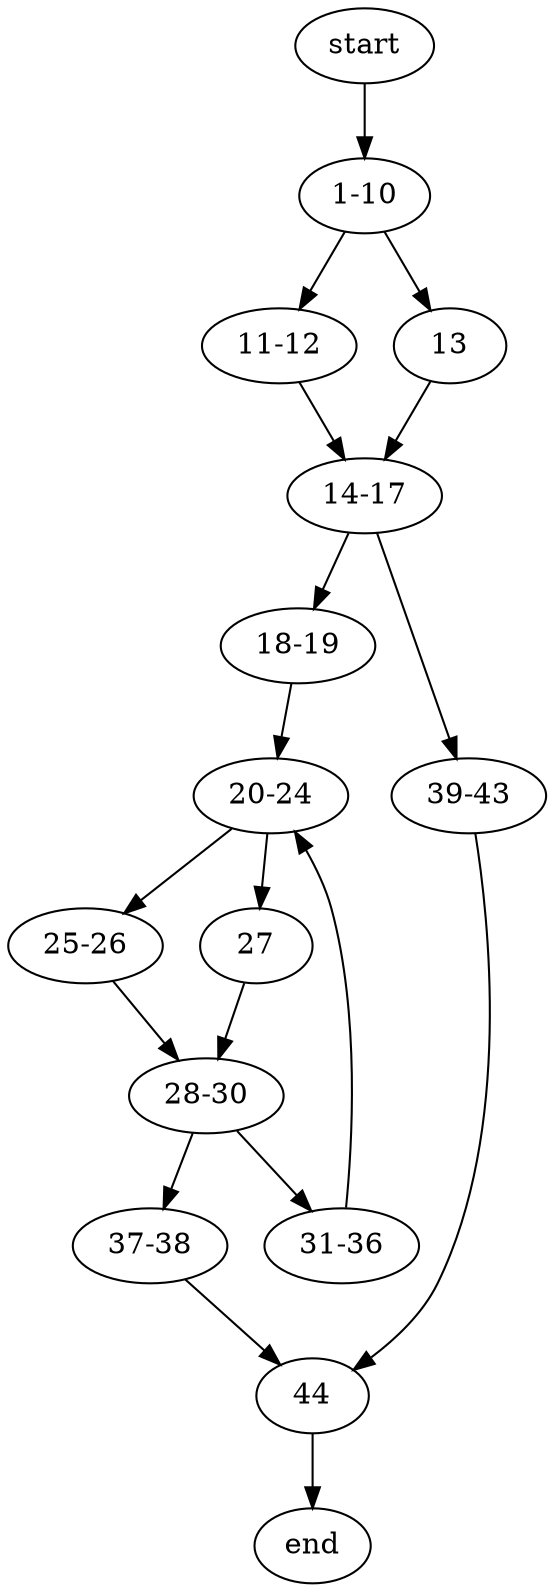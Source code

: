 # ============== ILOC CODE ============== 
# 1: loadI 1 => r1 
# 2: storeAI r1 => rfp, 0 
# 3: loadI 6 => r2 
# 4: storeAI r2 => rfp, 4 
# 5: loadI 7 => r3 
# 6: loadAI rfp, 0 => r4 
# 7: mult r3, r4 => r5 
# 8: loadAI rfp, 4 => r6 
# 9: cmp_GT r5, r6 -> r7 
# 10: cbr r7 -> l1, l2 
# 11: l1: loadI 1 => r8 
# 12: jumpI -> l3 
# 13: l2: loadI 0 => r8 
# 14: l3: nop 
# 15: loadI 0 => r21 
# 16: cmp_NE r8, r21 -> r22 
# 17: cbr r22 -> l10, l11 
# 18: l10: nop 
# 19: loadI 0 => r16 
# 20: l7: nop 
# 21: loadAI rfp, 0 => r9 
# 22: loadAI rfp, 4 => r10 
# 23: cmp_LT r9, r10 -> r11 
# 24: cbr r11 -> l4, l5 
# 25: l4: loadI 1 => r12 
# 26: jumpI -> l6 
# 27: l5: loadI 0 => r12 
# 28: l6: nop 
# 29: cmp_NE r12, r16 -> r17 
# 30: cbr r17 -> l8, l9 
# 31: l8: nop 
# 32: loadAI rfp, 0 => r13 
# 33: loadI 1 => r14 
# 34: add r13, r14 => r15 
# 35: storeAI r15 => rfp, 0 
# 36: jumpI -> l7 
# 37: l9: nop 
# 38: jumpI -> l12 
# 39: l11: nop 
# 40: loadAI rfp, 0 => r18 
# 41: loadI 10 => r19 
# 42: mult r18, r19 => r20 
# 43: storeAI r20 => rfp, 0 
# 44: l12: nop 

digraph G { 
	start -> "1-10"; 
	"1-10" -> "11-12"; 
	"1-10" -> "13"; 
	"11-12" -> "14-17"; 
	"13" -> "14-17"; 
	"14-17" -> "18-19"; 
	"14-17" -> "39-43"; 
	"18-19" -> "20-24"; 
	"20-24" -> "25-26"; 
	"20-24" -> "27"; 
	"25-26" -> "28-30"; 
	"27" -> "28-30"; 
	"28-30" -> "31-36"; 
	"28-30" -> "37-38"; 
	"31-36" -> "20-24"; 
	"37-38" -> "44"; 
	"39-43" -> "44"; 
	"44" -> end; 
} 
